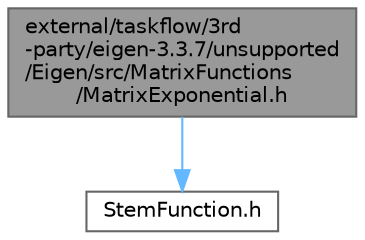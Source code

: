 digraph "external/taskflow/3rd-party/eigen-3.3.7/unsupported/Eigen/src/MatrixFunctions/MatrixExponential.h"
{
 // LATEX_PDF_SIZE
  bgcolor="transparent";
  edge [fontname=Helvetica,fontsize=10,labelfontname=Helvetica,labelfontsize=10];
  node [fontname=Helvetica,fontsize=10,shape=box,height=0.2,width=0.4];
  Node1 [id="Node000001",label="external/taskflow/3rd\l-party/eigen-3.3.7/unsupported\l/Eigen/src/MatrixFunctions\l/MatrixExponential.h",height=0.2,width=0.4,color="gray40", fillcolor="grey60", style="filled", fontcolor="black",tooltip=" "];
  Node1 -> Node2 [id="edge1_Node000001_Node000002",color="steelblue1",style="solid",tooltip=" "];
  Node2 [id="Node000002",label="StemFunction.h",height=0.2,width=0.4,color="grey40", fillcolor="white", style="filled",URL="$_stem_function_8h.html",tooltip=" "];
}
